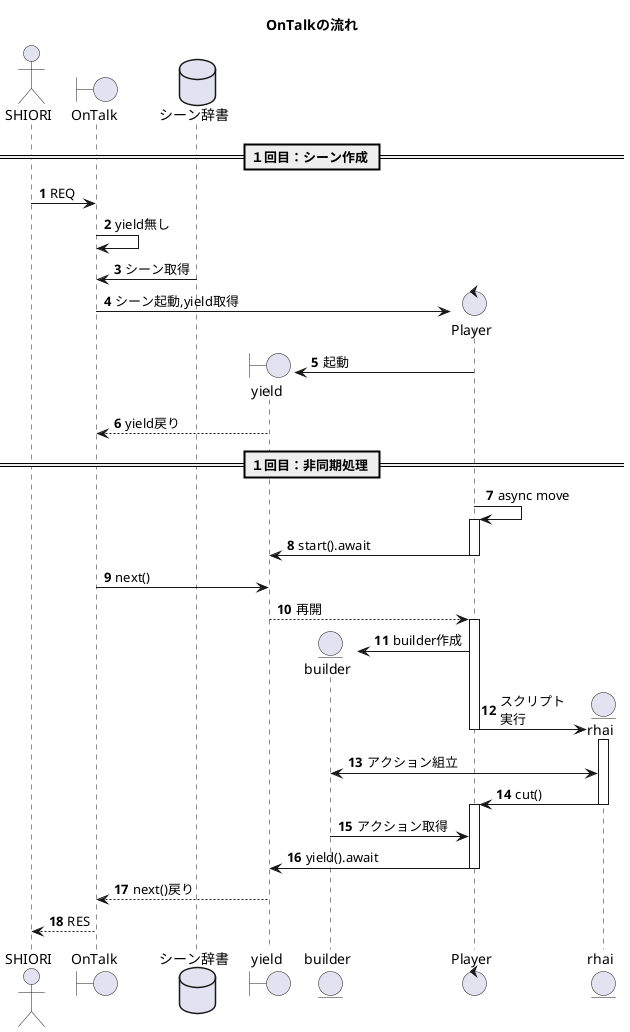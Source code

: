 @startuml
title OnTalkの流れ
autonumber

actor    SHIORI
boundary OnTalk
database dic        as "シーン辞書"
boundary yield      as "yield"
entity   builder
control  play       as "Player"
entity   rhai       as "rhai"

== １回目：シーン作成 ==

SHIORI -> OnTalk: REQ
OnTalk -> OnTalk: yield無し
OnTalk <- dic: シーン取得

create play
OnTalk -> play: シーン起動,yield取得

create yield
play -> yield: 起動
yield --> OnTalk: yield戻り

== １回目：非同期処理 ==

play -> play: async move
activate play
play -> yield: start().await
deactivate play

OnTalk -> yield: next()

yield --> play: 再開
activate play
create builder
play -> builder: builder作成
create rhai
play -> rhai: スクリプト\n実行
deactivate play
activate rhai
rhai <-> builder: アクション組立
rhai -> play: cut()
deactivate rhai
activate play
play <- builder: アクション取得
play -> yield: yield().await
deactivate play

yield --> OnTalk: next()戻り
OnTalk --> SHIORI: RES

@enduml